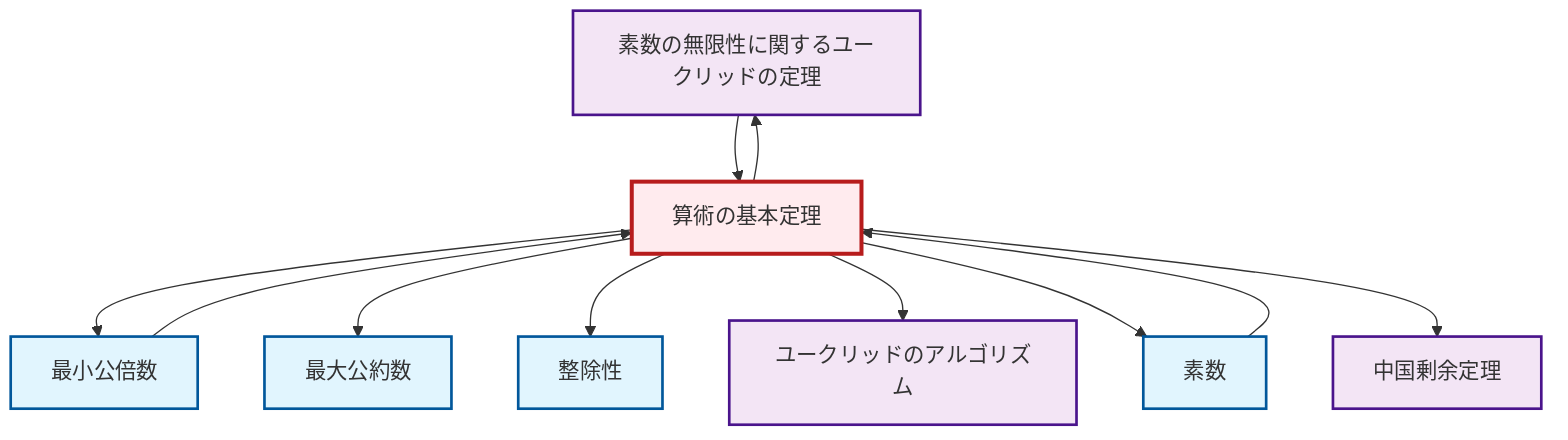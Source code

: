 graph TD
    classDef definition fill:#e1f5fe,stroke:#01579b,stroke-width:2px
    classDef theorem fill:#f3e5f5,stroke:#4a148c,stroke-width:2px
    classDef axiom fill:#fff3e0,stroke:#e65100,stroke-width:2px
    classDef example fill:#e8f5e9,stroke:#1b5e20,stroke-width:2px
    classDef current fill:#ffebee,stroke:#b71c1c,stroke-width:3px
    thm-chinese-remainder["中国剰余定理"]:::theorem
    thm-euclid-infinitude-primes["素数の無限性に関するユークリッドの定理"]:::theorem
    def-prime["素数"]:::definition
    def-gcd["最大公約数"]:::definition
    thm-euclidean-algorithm["ユークリッドのアルゴリズム"]:::theorem
    thm-fundamental-arithmetic["算術の基本定理"]:::theorem
    def-divisibility["整除性"]:::definition
    def-lcm["最小公倍数"]:::definition
    def-lcm --> thm-fundamental-arithmetic
    thm-fundamental-arithmetic --> thm-euclid-infinitude-primes
    def-prime --> thm-fundamental-arithmetic
    thm-fundamental-arithmetic --> def-lcm
    thm-fundamental-arithmetic --> def-gcd
    thm-fundamental-arithmetic --> def-divisibility
    thm-fundamental-arithmetic --> thm-euclidean-algorithm
    thm-euclid-infinitude-primes --> thm-fundamental-arithmetic
    thm-fundamental-arithmetic --> def-prime
    thm-fundamental-arithmetic --> thm-chinese-remainder
    class thm-fundamental-arithmetic current